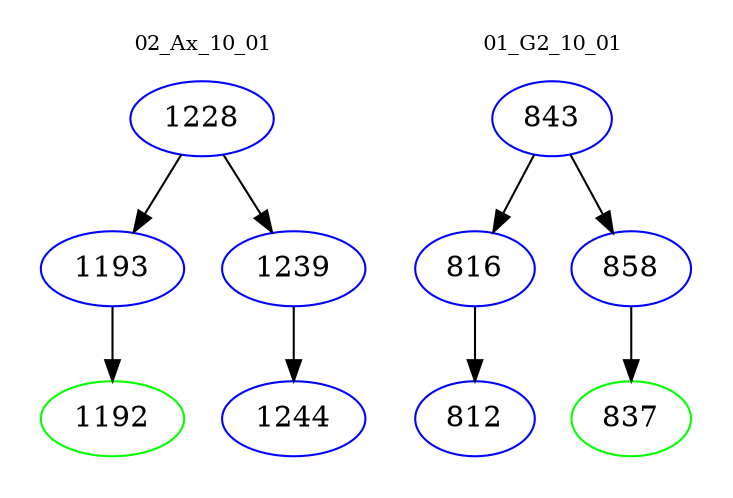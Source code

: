 digraph{
subgraph cluster_0 {
color = white
label = "02_Ax_10_01";
fontsize=10;
T0_1228 [label="1228", color="blue"]
T0_1228 -> T0_1193 [color="black"]
T0_1193 [label="1193", color="blue"]
T0_1193 -> T0_1192 [color="black"]
T0_1192 [label="1192", color="green"]
T0_1228 -> T0_1239 [color="black"]
T0_1239 [label="1239", color="blue"]
T0_1239 -> T0_1244 [color="black"]
T0_1244 [label="1244", color="blue"]
}
subgraph cluster_1 {
color = white
label = "01_G2_10_01";
fontsize=10;
T1_843 [label="843", color="blue"]
T1_843 -> T1_816 [color="black"]
T1_816 [label="816", color="blue"]
T1_816 -> T1_812 [color="black"]
T1_812 [label="812", color="blue"]
T1_843 -> T1_858 [color="black"]
T1_858 [label="858", color="blue"]
T1_858 -> T1_837 [color="black"]
T1_837 [label="837", color="green"]
}
}
